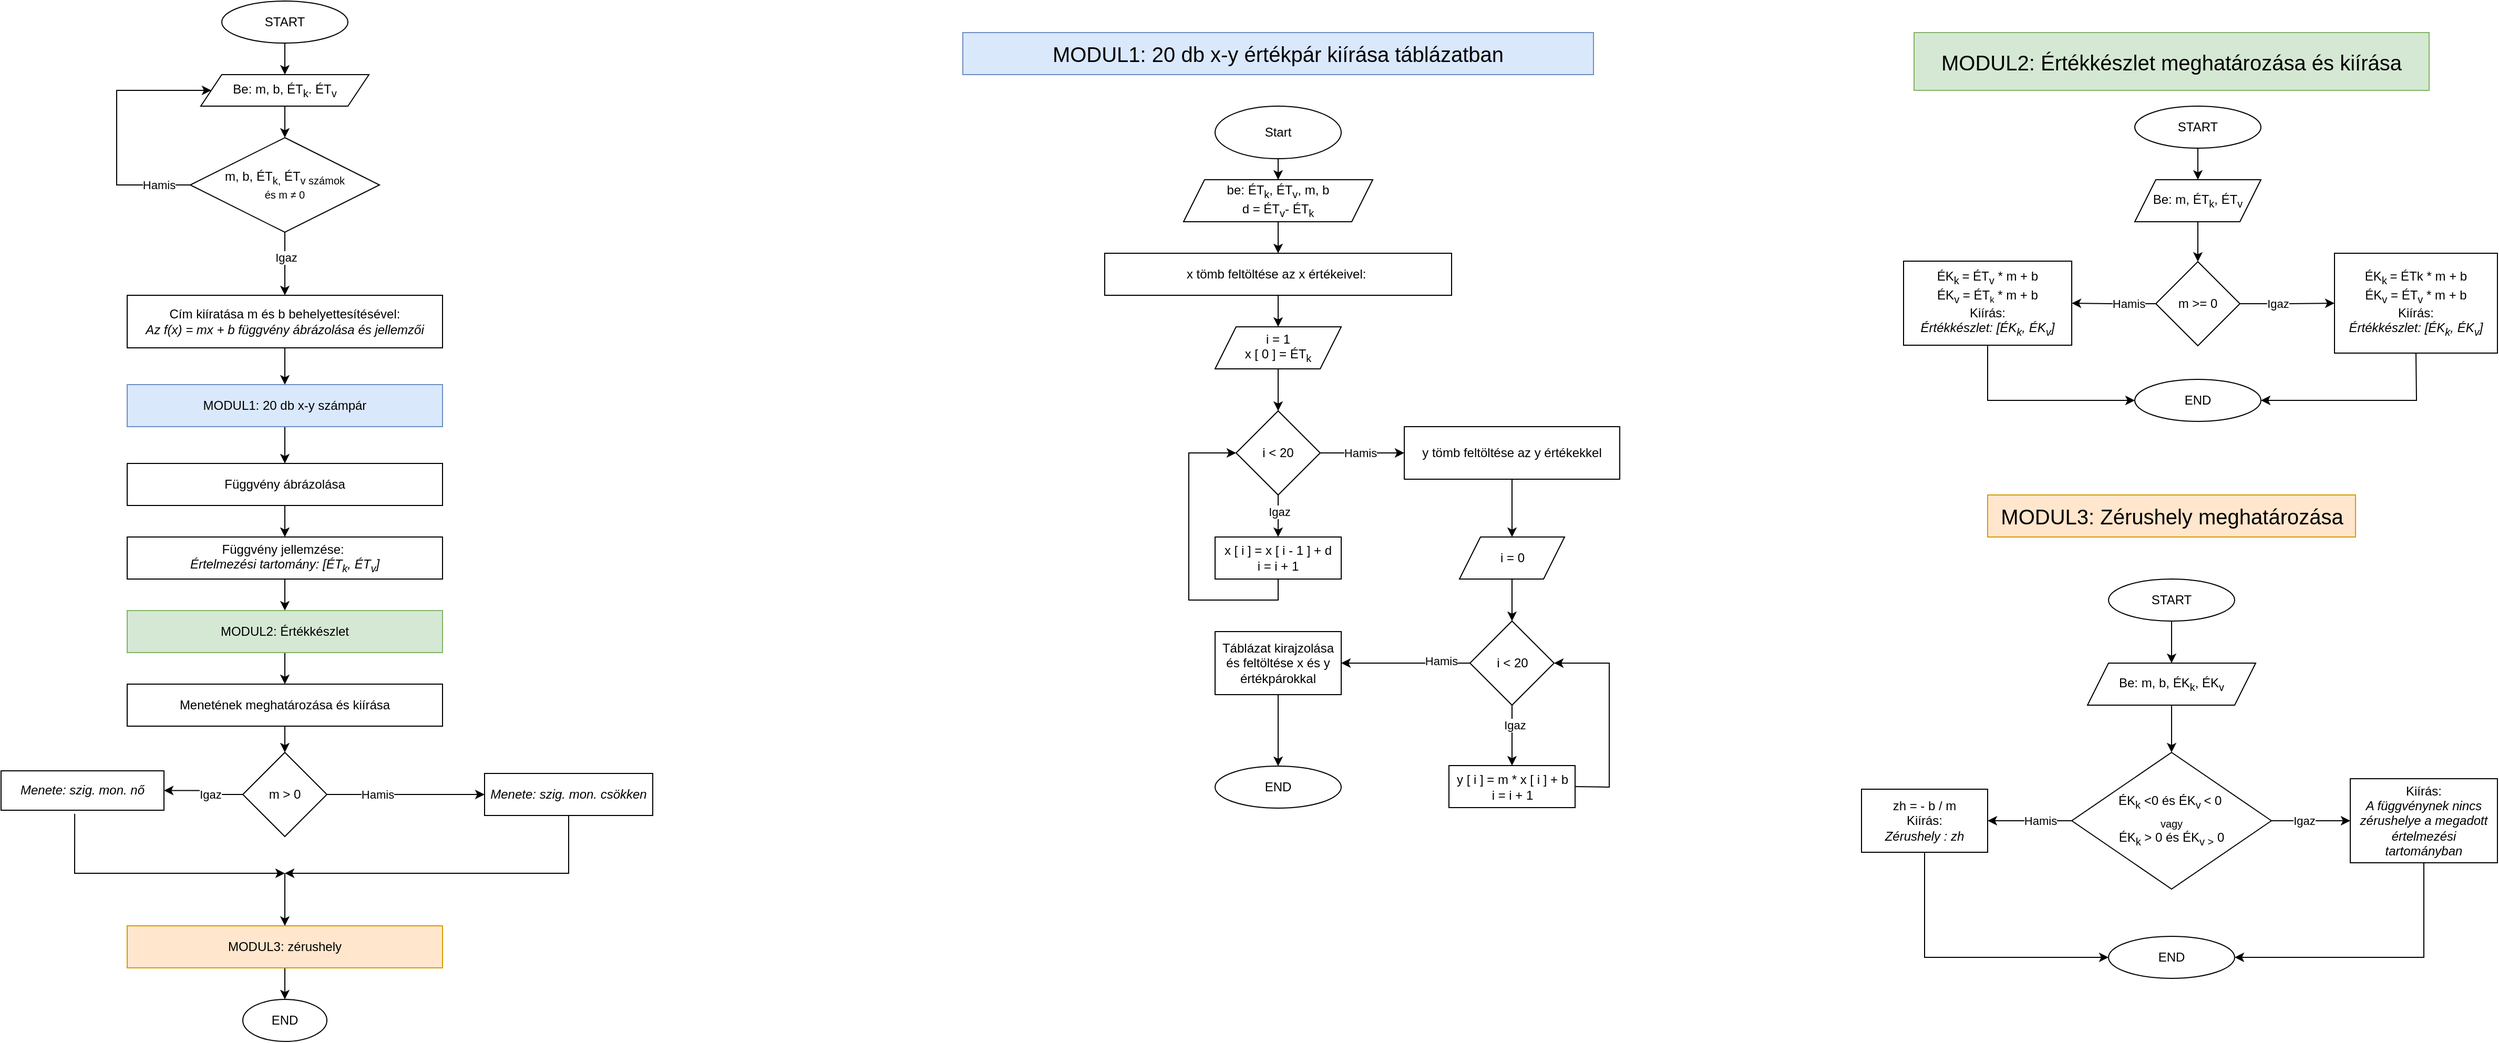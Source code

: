<mxfile version="26.0.11">
  <diagram name="Page-1" id="zzpxHZpjNp8iE-DCdj2p">
    <mxGraphModel dx="1195" dy="615" grid="1" gridSize="10" guides="1" tooltips="1" connect="1" arrows="1" fold="1" page="1" pageScale="1" pageWidth="850" pageHeight="1100" math="0" shadow="0">
      <root>
        <mxCell id="0" />
        <mxCell id="1" parent="0" />
        <mxCell id="kRmSqBN61HK-BlIEaoFf-22" value="" style="edgeStyle=orthogonalEdgeStyle;rounded=0;orthogonalLoop=1;jettySize=auto;html=1;" edge="1" parent="1" source="isprb13NTtYWQOviIAQ4-1">
          <mxGeometry relative="1" as="geometry">
            <mxPoint x="330" y="80" as="targetPoint" />
          </mxGeometry>
        </mxCell>
        <mxCell id="isprb13NTtYWQOviIAQ4-1" value="START" style="ellipse;whiteSpace=wrap;html=1;" parent="1" vertex="1">
          <mxGeometry x="270" y="10" width="120" height="40" as="geometry" />
        </mxCell>
        <mxCell id="isprb13NTtYWQOviIAQ4-8" value="" style="edgeStyle=orthogonalEdgeStyle;rounded=0;orthogonalLoop=1;jettySize=auto;html=1;entryX=0.5;entryY=0;entryDx=0;entryDy=0;" parent="1" source="isprb13NTtYWQOviIAQ4-4" target="isprb13NTtYWQOviIAQ4-7" edge="1">
          <mxGeometry relative="1" as="geometry" />
        </mxCell>
        <mxCell id="isprb13NTtYWQOviIAQ4-4" value="Be: m, b, ÉT&lt;sub&gt;k&lt;/sub&gt;.&amp;nbsp;&lt;span style=&quot;color: light-dark(rgb(0, 0, 0), rgb(255, 255, 255)); background-color: transparent;&quot;&gt;ÉT&lt;sub&gt;v&lt;/sub&gt;&lt;/span&gt;" style="shape=parallelogram;perimeter=parallelogramPerimeter;whiteSpace=wrap;html=1;fixedSize=1;" parent="1" vertex="1">
          <mxGeometry x="250" y="80" width="160" height="30" as="geometry" />
        </mxCell>
        <mxCell id="isprb13NTtYWQOviIAQ4-7" value="m, b, ÉT&lt;sub&gt;k,&lt;/sub&gt;&amp;nbsp;&lt;span style=&quot;color: light-dark(rgb(0, 0, 0), rgb(255, 255, 255)); background-color: transparent;&quot;&gt;ÉT&lt;sub&gt;v&lt;/sub&gt;&lt;/span&gt;&lt;span style=&quot;background-color: transparent; color: light-dark(rgb(0, 0, 0), rgb(255, 255, 255));&quot;&gt;&lt;sub&gt;&amp;nbsp;számok&lt;/sub&gt;&lt;/span&gt;&lt;div&gt;&lt;div&gt;&lt;span style=&quot;background-color: transparent; color: light-dark(rgb(0, 0, 0), rgb(255, 255, 255)); font-size: 10px;&quot;&gt;és m ≠ 0&lt;/span&gt;&lt;/div&gt;&lt;/div&gt;" style="rhombus;whiteSpace=wrap;html=1;" parent="1" vertex="1">
          <mxGeometry x="240" y="140" width="180" height="90" as="geometry" />
        </mxCell>
        <mxCell id="isprb13NTtYWQOviIAQ4-31" value="" style="edgeStyle=orthogonalEdgeStyle;rounded=0;orthogonalLoop=1;jettySize=auto;html=1;" parent="1" source="isprb13NTtYWQOviIAQ4-21" target="isprb13NTtYWQOviIAQ4-30" edge="1">
          <mxGeometry relative="1" as="geometry" />
        </mxCell>
        <mxCell id="isprb13NTtYWQOviIAQ4-21" value="MODUL1: 20 db x-y számpár" style="whiteSpace=wrap;html=1;fillColor=#dae8fc;strokeColor=#6c8ebf;" parent="1" vertex="1">
          <mxGeometry x="180" y="375" width="300" height="40" as="geometry" />
        </mxCell>
        <mxCell id="isprb13NTtYWQOviIAQ4-23" value="Cím kiíratása m és b behelyettesítésével:&lt;br&gt;&lt;i&gt;Az f(x) = mx + b függvény ábrázolása és jellemzői&lt;/i&gt;" style="rounded=0;whiteSpace=wrap;html=1;" parent="1" vertex="1">
          <mxGeometry x="180" y="290" width="300" height="50" as="geometry" />
        </mxCell>
        <mxCell id="isprb13NTtYWQOviIAQ4-33" value="" style="edgeStyle=orthogonalEdgeStyle;rounded=0;orthogonalLoop=1;jettySize=auto;html=1;" parent="1" source="isprb13NTtYWQOviIAQ4-30" target="isprb13NTtYWQOviIAQ4-32" edge="1">
          <mxGeometry relative="1" as="geometry" />
        </mxCell>
        <mxCell id="isprb13NTtYWQOviIAQ4-30" value="Függvény ábrázolása" style="whiteSpace=wrap;html=1;" parent="1" vertex="1">
          <mxGeometry x="180" y="450" width="300" height="40" as="geometry" />
        </mxCell>
        <mxCell id="isprb13NTtYWQOviIAQ4-35" value="" style="edgeStyle=orthogonalEdgeStyle;rounded=0;orthogonalLoop=1;jettySize=auto;html=1;" parent="1" source="isprb13NTtYWQOviIAQ4-32" target="isprb13NTtYWQOviIAQ4-34" edge="1">
          <mxGeometry relative="1" as="geometry" />
        </mxCell>
        <mxCell id="isprb13NTtYWQOviIAQ4-32" value="Függvény jellemzése:&amp;nbsp;&lt;br&gt;&lt;div&gt;&lt;i&gt;Értelmezési tartomány: [ÉT&lt;sub&gt;k&lt;/sub&gt;, ÉT&lt;sub&gt;v&lt;/sub&gt;]&lt;/i&gt;&lt;/div&gt;" style="whiteSpace=wrap;html=1;" parent="1" vertex="1">
          <mxGeometry x="180" y="520" width="300" height="40" as="geometry" />
        </mxCell>
        <mxCell id="isprb13NTtYWQOviIAQ4-37" value="" style="edgeStyle=orthogonalEdgeStyle;rounded=0;orthogonalLoop=1;jettySize=auto;html=1;" parent="1" source="isprb13NTtYWQOviIAQ4-34" target="isprb13NTtYWQOviIAQ4-36" edge="1">
          <mxGeometry relative="1" as="geometry" />
        </mxCell>
        <mxCell id="isprb13NTtYWQOviIAQ4-34" value="MODUL2: Értékkészlet" style="whiteSpace=wrap;html=1;fillColor=#d5e8d4;strokeColor=#82b366;" parent="1" vertex="1">
          <mxGeometry x="180" y="590" width="300" height="40" as="geometry" />
        </mxCell>
        <mxCell id="isprb13NTtYWQOviIAQ4-99" style="edgeStyle=orthogonalEdgeStyle;rounded=0;orthogonalLoop=1;jettySize=auto;html=1;exitX=0.5;exitY=1;exitDx=0;exitDy=0;" parent="1" source="isprb13NTtYWQOviIAQ4-36" target="isprb13NTtYWQOviIAQ4-96" edge="1">
          <mxGeometry relative="1" as="geometry">
            <mxPoint x="380" y="700" as="sourcePoint" />
          </mxGeometry>
        </mxCell>
        <mxCell id="isprb13NTtYWQOviIAQ4-36" value="Menetének meghatározása és kiírása" style="whiteSpace=wrap;html=1;" parent="1" vertex="1">
          <mxGeometry x="180" y="660" width="300" height="40" as="geometry" />
        </mxCell>
        <mxCell id="isprb13NTtYWQOviIAQ4-110" value="" style="edgeStyle=orthogonalEdgeStyle;rounded=0;orthogonalLoop=1;jettySize=auto;html=1;" parent="1" source="isprb13NTtYWQOviIAQ4-38" target="isprb13NTtYWQOviIAQ4-109" edge="1">
          <mxGeometry relative="1" as="geometry" />
        </mxCell>
        <mxCell id="isprb13NTtYWQOviIAQ4-38" value="MODUL3: zérushely" style="whiteSpace=wrap;html=1;fillColor=#ffe6cc;strokeColor=#d79b00;" parent="1" vertex="1">
          <mxGeometry x="180" y="890" width="300" height="40" as="geometry" />
        </mxCell>
        <mxCell id="isprb13NTtYWQOviIAQ4-48" value="" style="edgeStyle=orthogonalEdgeStyle;rounded=0;orthogonalLoop=1;jettySize=auto;html=1;entryX=0.5;entryY=0;entryDx=0;entryDy=0;" parent="1" source="isprb13NTtYWQOviIAQ4-46" target="isprb13NTtYWQOviIAQ4-57" edge="1">
          <mxGeometry relative="1" as="geometry" />
        </mxCell>
        <mxCell id="isprb13NTtYWQOviIAQ4-46" value="Start" style="ellipse;whiteSpace=wrap;html=1;" parent="1" vertex="1">
          <mxGeometry x="1215" y="110" width="120" height="50" as="geometry" />
        </mxCell>
        <mxCell id="isprb13NTtYWQOviIAQ4-52" value="" style="edgeStyle=orthogonalEdgeStyle;rounded=0;orthogonalLoop=1;jettySize=auto;html=1;" parent="1" source="isprb13NTtYWQOviIAQ4-47" target="isprb13NTtYWQOviIAQ4-51" edge="1">
          <mxGeometry relative="1" as="geometry" />
        </mxCell>
        <mxCell id="isprb13NTtYWQOviIAQ4-47" value="x tömb feltöltése az x értékeivel:&amp;nbsp;" style="whiteSpace=wrap;html=1;" parent="1" vertex="1">
          <mxGeometry x="1110" y="250" width="330" height="40" as="geometry" />
        </mxCell>
        <mxCell id="isprb13NTtYWQOviIAQ4-49" value="&lt;font style=&quot;font-size: 20px;&quot;&gt;MODUL1: 20 db x-y értékpár kiírása táblázatban&lt;/font&gt;" style="text;html=1;align=center;verticalAlign=middle;whiteSpace=wrap;rounded=0;fillColor=#dae8fc;strokeColor=#6c8ebf;" parent="1" vertex="1">
          <mxGeometry x="975" y="40" width="600" height="40" as="geometry" />
        </mxCell>
        <mxCell id="isprb13NTtYWQOviIAQ4-51" value="i = 1&lt;div&gt;x [ 0 ] = ÉT&lt;sub&gt;k&lt;/sub&gt;&lt;/div&gt;" style="shape=parallelogram;perimeter=parallelogramPerimeter;whiteSpace=wrap;html=1;fixedSize=1;" parent="1" vertex="1">
          <mxGeometry x="1215" y="320" width="120" height="40" as="geometry" />
        </mxCell>
        <mxCell id="isprb13NTtYWQOviIAQ4-56" value="" style="edgeStyle=orthogonalEdgeStyle;rounded=0;orthogonalLoop=1;jettySize=auto;html=1;" parent="1" source="isprb13NTtYWQOviIAQ4-53" target="isprb13NTtYWQOviIAQ4-55" edge="1">
          <mxGeometry relative="1" as="geometry" />
        </mxCell>
        <mxCell id="isprb13NTtYWQOviIAQ4-61" value="Igaz" style="edgeLabel;html=1;align=center;verticalAlign=middle;resizable=0;points=[];" parent="isprb13NTtYWQOviIAQ4-56" vertex="1" connectable="0">
          <mxGeometry x="-0.2" y="1" relative="1" as="geometry">
            <mxPoint as="offset" />
          </mxGeometry>
        </mxCell>
        <mxCell id="isprb13NTtYWQOviIAQ4-65" value="" style="edgeStyle=orthogonalEdgeStyle;rounded=0;orthogonalLoop=1;jettySize=auto;html=1;" parent="1" source="isprb13NTtYWQOviIAQ4-53" target="isprb13NTtYWQOviIAQ4-66" edge="1">
          <mxGeometry relative="1" as="geometry">
            <mxPoint x="1395" y="500" as="targetPoint" />
          </mxGeometry>
        </mxCell>
        <mxCell id="isprb13NTtYWQOviIAQ4-127" value="Hamis" style="edgeLabel;html=1;align=center;verticalAlign=middle;resizable=0;points=[];" parent="isprb13NTtYWQOviIAQ4-65" vertex="1" connectable="0">
          <mxGeometry x="-0.062" relative="1" as="geometry">
            <mxPoint as="offset" />
          </mxGeometry>
        </mxCell>
        <mxCell id="isprb13NTtYWQOviIAQ4-53" value="i &amp;lt; 20" style="rhombus;whiteSpace=wrap;html=1;" parent="1" vertex="1">
          <mxGeometry x="1235" y="400" width="80" height="80" as="geometry" />
        </mxCell>
        <mxCell id="isprb13NTtYWQOviIAQ4-55" value="x [ i ] = x [ i - 1 ] + d&lt;div&gt;i = i + 1&lt;/div&gt;" style="whiteSpace=wrap;html=1;" parent="1" vertex="1">
          <mxGeometry x="1215" y="520" width="120" height="40" as="geometry" />
        </mxCell>
        <mxCell id="isprb13NTtYWQOviIAQ4-58" value="" style="edgeStyle=orthogonalEdgeStyle;rounded=0;orthogonalLoop=1;jettySize=auto;html=1;" parent="1" source="isprb13NTtYWQOviIAQ4-57" target="isprb13NTtYWQOviIAQ4-47" edge="1">
          <mxGeometry relative="1" as="geometry" />
        </mxCell>
        <mxCell id="isprb13NTtYWQOviIAQ4-57" value="be: ÉT&lt;sub&gt;k&lt;/sub&gt;, ÉT&lt;sub&gt;v&lt;/sub&gt;, m, b&lt;div&gt;d = ÉT&lt;sub&gt;v&lt;/sub&gt;- ÉT&lt;sub&gt;k&lt;/sub&gt;&lt;/div&gt;" style="shape=parallelogram;perimeter=parallelogramPerimeter;whiteSpace=wrap;html=1;fixedSize=1;" parent="1" vertex="1">
          <mxGeometry x="1185" y="180" width="180" height="40" as="geometry" />
        </mxCell>
        <mxCell id="isprb13NTtYWQOviIAQ4-60" value="" style="endArrow=classic;html=1;rounded=0;exitX=0.5;exitY=1;exitDx=0;exitDy=0;entryX=0;entryY=0.5;entryDx=0;entryDy=0;" parent="1" source="isprb13NTtYWQOviIAQ4-55" target="isprb13NTtYWQOviIAQ4-53" edge="1">
          <mxGeometry width="50" height="50" relative="1" as="geometry">
            <mxPoint x="1085" y="420" as="sourcePoint" />
            <mxPoint x="1135" y="370" as="targetPoint" />
            <Array as="points">
              <mxPoint x="1275" y="580" />
              <mxPoint x="1190" y="580" />
              <mxPoint x="1190" y="440" />
            </Array>
          </mxGeometry>
        </mxCell>
        <mxCell id="isprb13NTtYWQOviIAQ4-63" value="" style="endArrow=classic;html=1;rounded=0;exitX=0.5;exitY=1;exitDx=0;exitDy=0;entryX=0.5;entryY=0;entryDx=0;entryDy=0;" parent="1" source="isprb13NTtYWQOviIAQ4-51" target="isprb13NTtYWQOviIAQ4-53" edge="1">
          <mxGeometry width="50" height="50" relative="1" as="geometry">
            <mxPoint x="1085" y="420" as="sourcePoint" />
            <mxPoint x="1135" y="370" as="targetPoint" />
          </mxGeometry>
        </mxCell>
        <mxCell id="isprb13NTtYWQOviIAQ4-68" value="" style="edgeStyle=orthogonalEdgeStyle;rounded=0;orthogonalLoop=1;jettySize=auto;html=1;" parent="1" source="isprb13NTtYWQOviIAQ4-66" target="isprb13NTtYWQOviIAQ4-67" edge="1">
          <mxGeometry relative="1" as="geometry" />
        </mxCell>
        <mxCell id="isprb13NTtYWQOviIAQ4-66" value="y tömb feltöltése az y értékekkel" style="rounded=0;whiteSpace=wrap;html=1;" parent="1" vertex="1">
          <mxGeometry x="1395" y="415" width="205" height="50" as="geometry" />
        </mxCell>
        <mxCell id="isprb13NTtYWQOviIAQ4-70" value="" style="edgeStyle=orthogonalEdgeStyle;rounded=0;orthogonalLoop=1;jettySize=auto;html=1;" parent="1" source="isprb13NTtYWQOviIAQ4-67" target="isprb13NTtYWQOviIAQ4-69" edge="1">
          <mxGeometry relative="1" as="geometry" />
        </mxCell>
        <mxCell id="isprb13NTtYWQOviIAQ4-67" value="i = 0" style="shape=parallelogram;perimeter=parallelogramPerimeter;whiteSpace=wrap;html=1;fixedSize=1;rounded=0;" parent="1" vertex="1">
          <mxGeometry x="1447.5" y="520" width="100" height="40" as="geometry" />
        </mxCell>
        <mxCell id="isprb13NTtYWQOviIAQ4-72" value="" style="edgeStyle=orthogonalEdgeStyle;rounded=0;orthogonalLoop=1;jettySize=auto;html=1;" parent="1" source="isprb13NTtYWQOviIAQ4-69" target="isprb13NTtYWQOviIAQ4-71" edge="1">
          <mxGeometry relative="1" as="geometry" />
        </mxCell>
        <mxCell id="isprb13NTtYWQOviIAQ4-128" value="Igaz" style="edgeLabel;html=1;align=center;verticalAlign=middle;resizable=0;points=[];" parent="isprb13NTtYWQOviIAQ4-72" vertex="1" connectable="0">
          <mxGeometry x="-0.358" y="2" relative="1" as="geometry">
            <mxPoint as="offset" />
          </mxGeometry>
        </mxCell>
        <mxCell id="isprb13NTtYWQOviIAQ4-75" value="" style="edgeStyle=orthogonalEdgeStyle;rounded=0;orthogonalLoop=1;jettySize=auto;html=1;" parent="1" source="isprb13NTtYWQOviIAQ4-69" target="isprb13NTtYWQOviIAQ4-74" edge="1">
          <mxGeometry relative="1" as="geometry" />
        </mxCell>
        <mxCell id="isprb13NTtYWQOviIAQ4-129" value="Hamis" style="edgeLabel;html=1;align=center;verticalAlign=middle;resizable=0;points=[];" parent="isprb13NTtYWQOviIAQ4-75" vertex="1" connectable="0">
          <mxGeometry x="-0.547" y="-2" relative="1" as="geometry">
            <mxPoint as="offset" />
          </mxGeometry>
        </mxCell>
        <mxCell id="isprb13NTtYWQOviIAQ4-69" value="i &amp;lt; 20" style="rhombus;whiteSpace=wrap;html=1;rounded=0;" parent="1" vertex="1">
          <mxGeometry x="1457.5" y="600" width="80" height="80" as="geometry" />
        </mxCell>
        <mxCell id="isprb13NTtYWQOviIAQ4-71" value="y [ i ] = m * x [ i ] + b&lt;div&gt;i = i + 1&lt;/div&gt;" style="whiteSpace=wrap;html=1;rounded=0;" parent="1" vertex="1">
          <mxGeometry x="1437.5" y="737.5" width="120" height="40" as="geometry" />
        </mxCell>
        <mxCell id="isprb13NTtYWQOviIAQ4-73" value="" style="endArrow=classic;html=1;rounded=0;exitX=1;exitY=0.5;exitDx=0;exitDy=0;entryX=1;entryY=0.5;entryDx=0;entryDy=0;" parent="1" source="isprb13NTtYWQOviIAQ4-71" target="isprb13NTtYWQOviIAQ4-69" edge="1">
          <mxGeometry width="50" height="50" relative="1" as="geometry">
            <mxPoint x="1085" y="620" as="sourcePoint" />
            <mxPoint x="1135" y="570" as="targetPoint" />
            <Array as="points">
              <mxPoint x="1590" y="758" />
              <mxPoint x="1590" y="640" />
            </Array>
          </mxGeometry>
        </mxCell>
        <mxCell id="isprb13NTtYWQOviIAQ4-74" value="Táblázat kirajzolása és feltöltése x és y értékpárokkal" style="whiteSpace=wrap;html=1;rounded=0;" parent="1" vertex="1">
          <mxGeometry x="1215" y="610" width="120" height="60" as="geometry" />
        </mxCell>
        <mxCell id="isprb13NTtYWQOviIAQ4-76" value="END" style="ellipse;whiteSpace=wrap;html=1;" parent="1" vertex="1">
          <mxGeometry x="1215" y="738" width="120" height="40" as="geometry" />
        </mxCell>
        <mxCell id="isprb13NTtYWQOviIAQ4-77" value="" style="endArrow=classic;html=1;rounded=0;exitX=0.5;exitY=1;exitDx=0;exitDy=0;entryX=0.5;entryY=0;entryDx=0;entryDy=0;" parent="1" source="isprb13NTtYWQOviIAQ4-74" target="isprb13NTtYWQOviIAQ4-76" edge="1">
          <mxGeometry width="50" height="50" relative="1" as="geometry">
            <mxPoint x="1085" y="620" as="sourcePoint" />
            <mxPoint x="1135" y="570" as="targetPoint" />
          </mxGeometry>
        </mxCell>
        <mxCell id="isprb13NTtYWQOviIAQ4-92" value="" style="edgeStyle=orthogonalEdgeStyle;rounded=0;orthogonalLoop=1;jettySize=auto;html=1;" parent="1" source="isprb13NTtYWQOviIAQ4-96" target="isprb13NTtYWQOviIAQ4-97" edge="1">
          <mxGeometry relative="1" as="geometry" />
        </mxCell>
        <mxCell id="isprb13NTtYWQOviIAQ4-93" value="Igaz" style="edgeLabel;html=1;align=center;verticalAlign=middle;resizable=0;points=[];" parent="isprb13NTtYWQOviIAQ4-92" vertex="1" connectable="0">
          <mxGeometry x="-0.211" relative="1" as="geometry">
            <mxPoint as="offset" />
          </mxGeometry>
        </mxCell>
        <mxCell id="isprb13NTtYWQOviIAQ4-94" value="" style="edgeStyle=orthogonalEdgeStyle;rounded=0;orthogonalLoop=1;jettySize=auto;html=1;" parent="1" source="isprb13NTtYWQOviIAQ4-96" target="isprb13NTtYWQOviIAQ4-98" edge="1">
          <mxGeometry relative="1" as="geometry" />
        </mxCell>
        <mxCell id="isprb13NTtYWQOviIAQ4-95" value="Hamis" style="edgeLabel;html=1;align=center;verticalAlign=middle;resizable=0;points=[];" parent="isprb13NTtYWQOviIAQ4-94" vertex="1" connectable="0">
          <mxGeometry x="-0.358" relative="1" as="geometry">
            <mxPoint as="offset" />
          </mxGeometry>
        </mxCell>
        <mxCell id="isprb13NTtYWQOviIAQ4-96" value="m &amp;gt; 0" style="rhombus;whiteSpace=wrap;html=1;" parent="1" vertex="1">
          <mxGeometry x="290" y="725" width="80" height="80" as="geometry" />
        </mxCell>
        <mxCell id="isprb13NTtYWQOviIAQ4-97" value="&lt;div&gt;&lt;i&gt;Menete: szig. mon. nő&lt;/i&gt;&lt;/div&gt;" style="whiteSpace=wrap;html=1;" parent="1" vertex="1">
          <mxGeometry x="60" y="742.5" width="155" height="37.5" as="geometry" />
        </mxCell>
        <mxCell id="isprb13NTtYWQOviIAQ4-98" value="&lt;i&gt;Menete: szig. mon. csökken&lt;/i&gt;" style="whiteSpace=wrap;html=1;" parent="1" vertex="1">
          <mxGeometry x="520" y="745" width="160" height="40" as="geometry" />
        </mxCell>
        <mxCell id="isprb13NTtYWQOviIAQ4-109" value="END" style="ellipse;whiteSpace=wrap;html=1;" parent="1" vertex="1">
          <mxGeometry x="290" y="960" width="80" height="40" as="geometry" />
        </mxCell>
        <mxCell id="isprb13NTtYWQOviIAQ4-138" value="" style="edgeStyle=orthogonalEdgeStyle;rounded=0;orthogonalLoop=1;jettySize=auto;html=1;" parent="1" source="isprb13NTtYWQOviIAQ4-139" target="isprb13NTtYWQOviIAQ4-141" edge="1">
          <mxGeometry relative="1" as="geometry" />
        </mxCell>
        <mxCell id="isprb13NTtYWQOviIAQ4-139" value="START" style="ellipse;whiteSpace=wrap;html=1;" parent="1" vertex="1">
          <mxGeometry x="2065" y="560" width="120" height="40" as="geometry" />
        </mxCell>
        <mxCell id="isprb13NTtYWQOviIAQ4-140" value="" style="edgeStyle=orthogonalEdgeStyle;rounded=0;orthogonalLoop=1;jettySize=auto;html=1;" parent="1" source="isprb13NTtYWQOviIAQ4-141" target="isprb13NTtYWQOviIAQ4-147" edge="1">
          <mxGeometry relative="1" as="geometry" />
        </mxCell>
        <mxCell id="isprb13NTtYWQOviIAQ4-141" value="Be: m, b, ÉK&lt;sub&gt;k&lt;/sub&gt;, ÉK&lt;sub&gt;v&lt;/sub&gt;" style="shape=parallelogram;perimeter=parallelogramPerimeter;whiteSpace=wrap;html=1;fixedSize=1;" parent="1" vertex="1">
          <mxGeometry x="2045" y="640" width="160" height="40" as="geometry" />
        </mxCell>
        <mxCell id="isprb13NTtYWQOviIAQ4-142" style="edgeStyle=orthogonalEdgeStyle;rounded=0;orthogonalLoop=1;jettySize=auto;html=1;exitX=0.5;exitY=1;exitDx=0;exitDy=0;" parent="1" source="isprb13NTtYWQOviIAQ4-141" target="isprb13NTtYWQOviIAQ4-141" edge="1">
          <mxGeometry relative="1" as="geometry" />
        </mxCell>
        <mxCell id="isprb13NTtYWQOviIAQ4-143" value="" style="edgeStyle=orthogonalEdgeStyle;rounded=0;orthogonalLoop=1;jettySize=auto;html=1;" parent="1" source="isprb13NTtYWQOviIAQ4-147" target="isprb13NTtYWQOviIAQ4-149" edge="1">
          <mxGeometry relative="1" as="geometry" />
        </mxCell>
        <mxCell id="isprb13NTtYWQOviIAQ4-144" value="Igaz" style="edgeLabel;html=1;align=center;verticalAlign=middle;resizable=0;points=[];" parent="isprb13NTtYWQOviIAQ4-143" vertex="1" connectable="0">
          <mxGeometry x="-0.169" relative="1" as="geometry">
            <mxPoint as="offset" />
          </mxGeometry>
        </mxCell>
        <mxCell id="isprb13NTtYWQOviIAQ4-145" value="" style="edgeStyle=orthogonalEdgeStyle;rounded=0;orthogonalLoop=1;jettySize=auto;html=1;" parent="1" source="isprb13NTtYWQOviIAQ4-147" target="isprb13NTtYWQOviIAQ4-152" edge="1">
          <mxGeometry relative="1" as="geometry" />
        </mxCell>
        <mxCell id="isprb13NTtYWQOviIAQ4-146" value="Hamis" style="edgeLabel;html=1;align=center;verticalAlign=middle;resizable=0;points=[];" parent="isprb13NTtYWQOviIAQ4-145" vertex="1" connectable="0">
          <mxGeometry x="0.228" y="-1" relative="1" as="geometry">
            <mxPoint x="19" y="1" as="offset" />
          </mxGeometry>
        </mxCell>
        <mxCell id="isprb13NTtYWQOviIAQ4-147" value="ÉK&lt;sub&gt;k&lt;/sub&gt;&amp;nbsp;&amp;lt;0 és ÉK&lt;sub&gt;v&amp;nbsp;&lt;/sub&gt;&amp;lt; 0&lt;sub&gt;&amp;nbsp;&lt;/sub&gt;&lt;div&gt;&lt;sub&gt;vagy&lt;/sub&gt;&lt;/div&gt;&lt;div&gt;ÉK&lt;sub&gt;k&lt;/sub&gt;&amp;nbsp;&amp;gt; 0 és ÉK&lt;sub&gt;v &amp;gt;&lt;/sub&gt;&amp;nbsp;0&lt;sub&gt;&lt;/sub&gt;&lt;/div&gt;" style="rhombus;whiteSpace=wrap;html=1;" parent="1" vertex="1">
          <mxGeometry x="2030" y="725" width="190" height="130" as="geometry" />
        </mxCell>
        <mxCell id="isprb13NTtYWQOviIAQ4-148" style="edgeStyle=orthogonalEdgeStyle;rounded=0;orthogonalLoop=1;jettySize=auto;html=1;exitX=0.5;exitY=1;exitDx=0;exitDy=0;entryX=1;entryY=0.5;entryDx=0;entryDy=0;" parent="1" source="isprb13NTtYWQOviIAQ4-149" target="isprb13NTtYWQOviIAQ4-153" edge="1">
          <mxGeometry relative="1" as="geometry" />
        </mxCell>
        <mxCell id="isprb13NTtYWQOviIAQ4-149" value="&lt;div&gt;Kiírás:&lt;/div&gt;&lt;i&gt;A függvénynek nincs zérushelye a megadott értelmezési tartományban&lt;/i&gt;" style="whiteSpace=wrap;html=1;" parent="1" vertex="1">
          <mxGeometry x="2295" y="750" width="140" height="80" as="geometry" />
        </mxCell>
        <mxCell id="isprb13NTtYWQOviIAQ4-151" style="edgeStyle=orthogonalEdgeStyle;rounded=0;orthogonalLoop=1;jettySize=auto;html=1;exitX=0.5;exitY=1;exitDx=0;exitDy=0;entryX=0;entryY=0.5;entryDx=0;entryDy=0;" parent="1" source="isprb13NTtYWQOviIAQ4-152" target="isprb13NTtYWQOviIAQ4-153" edge="1">
          <mxGeometry relative="1" as="geometry" />
        </mxCell>
        <mxCell id="isprb13NTtYWQOviIAQ4-152" value="&lt;div&gt;zh = - b / m&lt;/div&gt;&lt;div&gt;Kiírás:&lt;/div&gt;&lt;i&gt;Zérushely : zh&lt;/i&gt;" style="whiteSpace=wrap;html=1;" parent="1" vertex="1">
          <mxGeometry x="1830" y="760" width="120" height="60" as="geometry" />
        </mxCell>
        <mxCell id="isprb13NTtYWQOviIAQ4-153" value="END" style="ellipse;whiteSpace=wrap;html=1;" parent="1" vertex="1">
          <mxGeometry x="2065" y="900" width="120" height="40" as="geometry" />
        </mxCell>
        <mxCell id="isprb13NTtYWQOviIAQ4-154" value="MODUL3: Zérushely meghatározása" style="text;html=1;align=center;verticalAlign=middle;resizable=0;points=[];autosize=1;strokeColor=#d79b00;fillColor=#ffe6cc;fontSize=20;" parent="1" vertex="1">
          <mxGeometry x="1950" y="480" width="350" height="40" as="geometry" />
        </mxCell>
        <mxCell id="kRmSqBN61HK-BlIEaoFf-4" value="&lt;font style=&quot;font-size: 20px;&quot;&gt;MODUL2: Értékkészlet&amp;nbsp;&lt;/font&gt;&lt;span style=&quot;font-size: 20px; background-color: transparent; color: light-dark(rgb(0, 0, 0), rgb(255, 255, 255));&quot;&gt;meghatározása és kiírása&lt;/span&gt;" style="text;html=1;align=center;verticalAlign=middle;whiteSpace=wrap;rounded=0;fillColor=#d5e8d4;strokeColor=#82b366;" vertex="1" parent="1">
          <mxGeometry x="1880" y="40" width="490" height="55" as="geometry" />
        </mxCell>
        <mxCell id="kRmSqBN61HK-BlIEaoFf-15" value="" style="edgeStyle=orthogonalEdgeStyle;rounded=0;orthogonalLoop=1;jettySize=auto;html=1;" edge="1" parent="1" source="kRmSqBN61HK-BlIEaoFf-5" target="kRmSqBN61HK-BlIEaoFf-14">
          <mxGeometry relative="1" as="geometry" />
        </mxCell>
        <mxCell id="kRmSqBN61HK-BlIEaoFf-5" value="START" style="ellipse;whiteSpace=wrap;html=1;" vertex="1" parent="1">
          <mxGeometry x="2090" y="110" width="120" height="40" as="geometry" />
        </mxCell>
        <mxCell id="kRmSqBN61HK-BlIEaoFf-6" value="" style="edgeStyle=orthogonalEdgeStyle;rounded=0;orthogonalLoop=1;jettySize=auto;html=1;" edge="1" parent="1" source="kRmSqBN61HK-BlIEaoFf-10" target="kRmSqBN61HK-BlIEaoFf-11">
          <mxGeometry relative="1" as="geometry" />
        </mxCell>
        <mxCell id="kRmSqBN61HK-BlIEaoFf-7" value="Igaz" style="edgeLabel;html=1;align=center;verticalAlign=middle;resizable=0;points=[];" vertex="1" connectable="0" parent="kRmSqBN61HK-BlIEaoFf-6">
          <mxGeometry x="-0.211" relative="1" as="geometry">
            <mxPoint as="offset" />
          </mxGeometry>
        </mxCell>
        <mxCell id="kRmSqBN61HK-BlIEaoFf-8" value="" style="edgeStyle=orthogonalEdgeStyle;rounded=0;orthogonalLoop=1;jettySize=auto;html=1;" edge="1" parent="1" source="kRmSqBN61HK-BlIEaoFf-10" target="kRmSqBN61HK-BlIEaoFf-12">
          <mxGeometry relative="1" as="geometry" />
        </mxCell>
        <mxCell id="kRmSqBN61HK-BlIEaoFf-9" value="Hamis" style="edgeLabel;html=1;align=center;verticalAlign=middle;resizable=0;points=[];" vertex="1" connectable="0" parent="kRmSqBN61HK-BlIEaoFf-8">
          <mxGeometry x="-0.358" relative="1" as="geometry">
            <mxPoint as="offset" />
          </mxGeometry>
        </mxCell>
        <mxCell id="kRmSqBN61HK-BlIEaoFf-10" value="m &amp;gt;= 0" style="rhombus;whiteSpace=wrap;html=1;" vertex="1" parent="1">
          <mxGeometry x="2110" y="258" width="80" height="80" as="geometry" />
        </mxCell>
        <mxCell id="kRmSqBN61HK-BlIEaoFf-11" value="&lt;div&gt;&lt;span style=&quot;background-color: transparent; color: light-dark(rgb(0, 0, 0), rgb(255, 255, 255));&quot;&gt;ÉK&lt;sub style=&quot;&quot;&gt;k&amp;nbsp;&lt;/sub&gt;&lt;/span&gt;&lt;span style=&quot;background-color: transparent; color: light-dark(rgb(0, 0, 0), rgb(255, 255, 255));&quot;&gt;= ÉTk * m + b&lt;/span&gt;&lt;/div&gt;&lt;div&gt;ÉK&lt;sub&gt;v&lt;/sub&gt; = ÉT&lt;sub&gt;v&lt;/sub&gt; * m + b&lt;/div&gt;&lt;div&gt;Kiírás:&lt;/div&gt;&lt;div&gt;&lt;i&gt;Értékkészlet: [ÉK&lt;sub&gt;k&lt;/sub&gt;, ÉK&lt;sub&gt;v&lt;/sub&gt;]&lt;/i&gt;&lt;i&gt;&lt;/i&gt;&lt;/div&gt;" style="whiteSpace=wrap;html=1;" vertex="1" parent="1">
          <mxGeometry x="2280" y="250" width="155" height="95" as="geometry" />
        </mxCell>
        <mxCell id="kRmSqBN61HK-BlIEaoFf-12" value="&lt;div&gt;&lt;span style=&quot;background-color: transparent; color: light-dark(rgb(0, 0, 0), rgb(255, 255, 255));&quot;&gt;ÉK&lt;sub style=&quot;&quot;&gt;k&amp;nbsp;&lt;/sub&gt;&lt;/span&gt;&lt;span style=&quot;background-color: transparent; color: light-dark(rgb(0, 0, 0), rgb(255, 255, 255));&quot;&gt;= ÉT&lt;sub&gt;v&lt;/sub&gt; * m + b&lt;/span&gt;&lt;/div&gt;&lt;div&gt;ÉK&lt;sub style=&quot;&quot;&gt;v&lt;/sub&gt;&amp;nbsp;= ÉT&lt;span style=&quot;font-size: 10px;&quot;&gt;&lt;sub&gt;k&lt;/sub&gt;&lt;/span&gt;&amp;nbsp;* m + b&lt;/div&gt;&lt;div&gt;Kiírás:&lt;/div&gt;&lt;div&gt;&lt;i&gt;Értékkészlet: [ÉK&lt;sub&gt;k&lt;/sub&gt;, ÉK&lt;sub&gt;v&lt;/sub&gt;]&lt;/i&gt;&lt;i&gt;&lt;/i&gt;&lt;/div&gt;" style="whiteSpace=wrap;html=1;" vertex="1" parent="1">
          <mxGeometry x="1870" y="257.5" width="160" height="80" as="geometry" />
        </mxCell>
        <mxCell id="kRmSqBN61HK-BlIEaoFf-13" value="END" style="ellipse;whiteSpace=wrap;html=1;" vertex="1" parent="1">
          <mxGeometry x="2090" y="370" width="120" height="40" as="geometry" />
        </mxCell>
        <mxCell id="kRmSqBN61HK-BlIEaoFf-16" value="" style="edgeStyle=orthogonalEdgeStyle;rounded=0;orthogonalLoop=1;jettySize=auto;html=1;" edge="1" parent="1" source="kRmSqBN61HK-BlIEaoFf-14" target="kRmSqBN61HK-BlIEaoFf-10">
          <mxGeometry relative="1" as="geometry" />
        </mxCell>
        <mxCell id="kRmSqBN61HK-BlIEaoFf-14" value="Be: m, ÉT&lt;sub&gt;k&lt;/sub&gt;, ÉT&lt;sub&gt;v&lt;/sub&gt;" style="shape=parallelogram;perimeter=parallelogramPerimeter;whiteSpace=wrap;html=1;fixedSize=1;" vertex="1" parent="1">
          <mxGeometry x="2090" y="180" width="120" height="40" as="geometry" />
        </mxCell>
        <mxCell id="kRmSqBN61HK-BlIEaoFf-17" value="" style="endArrow=classic;html=1;rounded=0;exitX=0.5;exitY=1;exitDx=0;exitDy=0;entryX=0;entryY=0.5;entryDx=0;entryDy=0;" edge="1" parent="1" source="kRmSqBN61HK-BlIEaoFf-12" target="kRmSqBN61HK-BlIEaoFf-13">
          <mxGeometry width="50" height="50" relative="1" as="geometry">
            <mxPoint x="1980" y="400" as="sourcePoint" />
            <mxPoint x="2030" y="350" as="targetPoint" />
            <Array as="points">
              <mxPoint x="1950" y="390" />
            </Array>
          </mxGeometry>
        </mxCell>
        <mxCell id="kRmSqBN61HK-BlIEaoFf-18" value="" style="endArrow=classic;html=1;rounded=0;exitX=0.5;exitY=1;exitDx=0;exitDy=0;entryX=1;entryY=0.5;entryDx=0;entryDy=0;" edge="1" parent="1" source="kRmSqBN61HK-BlIEaoFf-11" target="kRmSqBN61HK-BlIEaoFf-13">
          <mxGeometry width="50" height="50" relative="1" as="geometry">
            <mxPoint x="1980" y="400" as="sourcePoint" />
            <mxPoint x="2030" y="350" as="targetPoint" />
            <Array as="points">
              <mxPoint x="2358" y="390" />
            </Array>
          </mxGeometry>
        </mxCell>
        <mxCell id="kRmSqBN61HK-BlIEaoFf-25" value="" style="endArrow=classic;html=1;rounded=0;exitX=0;exitY=0.5;exitDx=0;exitDy=0;entryX=0;entryY=0.5;entryDx=0;entryDy=0;" edge="1" parent="1" source="isprb13NTtYWQOviIAQ4-7" target="isprb13NTtYWQOviIAQ4-4">
          <mxGeometry width="50" height="50" relative="1" as="geometry">
            <mxPoint x="1080" y="240" as="sourcePoint" />
            <mxPoint x="1060" y="170" as="targetPoint" />
            <Array as="points">
              <mxPoint x="170" y="185" />
              <mxPoint x="170" y="95" />
            </Array>
          </mxGeometry>
        </mxCell>
        <mxCell id="kRmSqBN61HK-BlIEaoFf-26" value="Hamis" style="edgeLabel;html=1;align=center;verticalAlign=middle;resizable=0;points=[];" vertex="1" connectable="0" parent="kRmSqBN61HK-BlIEaoFf-25">
          <mxGeometry x="-0.566" relative="1" as="geometry">
            <mxPoint x="24" as="offset" />
          </mxGeometry>
        </mxCell>
        <mxCell id="kRmSqBN61HK-BlIEaoFf-29" value="" style="endArrow=classic;html=1;rounded=0;exitX=0.5;exitY=1;exitDx=0;exitDy=0;entryX=0.5;entryY=0;entryDx=0;entryDy=0;" edge="1" parent="1" source="isprb13NTtYWQOviIAQ4-7" target="isprb13NTtYWQOviIAQ4-23">
          <mxGeometry width="50" height="50" relative="1" as="geometry">
            <mxPoint x="180" y="240" as="sourcePoint" />
            <mxPoint x="320" y="300" as="targetPoint" />
          </mxGeometry>
        </mxCell>
        <mxCell id="kRmSqBN61HK-BlIEaoFf-37" value="Igaz" style="edgeLabel;html=1;align=center;verticalAlign=middle;resizable=0;points=[];" vertex="1" connectable="0" parent="kRmSqBN61HK-BlIEaoFf-29">
          <mxGeometry x="-0.194" y="1" relative="1" as="geometry">
            <mxPoint as="offset" />
          </mxGeometry>
        </mxCell>
        <mxCell id="kRmSqBN61HK-BlIEaoFf-30" value="" style="endArrow=classic;html=1;rounded=0;exitX=0.5;exitY=1;exitDx=0;exitDy=0;entryX=0.5;entryY=0;entryDx=0;entryDy=0;" edge="1" parent="1" source="isprb13NTtYWQOviIAQ4-23" target="isprb13NTtYWQOviIAQ4-21">
          <mxGeometry width="50" height="50" relative="1" as="geometry">
            <mxPoint x="350" y="340" as="sourcePoint" />
            <mxPoint x="350" y="420" as="targetPoint" />
          </mxGeometry>
        </mxCell>
        <mxCell id="kRmSqBN61HK-BlIEaoFf-34" value="" style="endArrow=classic;html=1;rounded=0;exitX=0.5;exitY=1;exitDx=0;exitDy=0;" edge="1" parent="1" source="isprb13NTtYWQOviIAQ4-98">
          <mxGeometry width="50" height="50" relative="1" as="geometry">
            <mxPoint x="620" y="860" as="sourcePoint" />
            <mxPoint x="330" y="840" as="targetPoint" />
            <Array as="points">
              <mxPoint x="600" y="840" />
            </Array>
          </mxGeometry>
        </mxCell>
        <mxCell id="kRmSqBN61HK-BlIEaoFf-35" value="" style="endArrow=classic;html=1;rounded=0;exitX=0.452;exitY=1.089;exitDx=0;exitDy=0;exitPerimeter=0;" edge="1" parent="1" source="isprb13NTtYWQOviIAQ4-97">
          <mxGeometry width="50" height="50" relative="1" as="geometry">
            <mxPoint x="120" y="820" as="sourcePoint" />
            <mxPoint x="330" y="840" as="targetPoint" />
            <Array as="points">
              <mxPoint x="130" y="840" />
            </Array>
          </mxGeometry>
        </mxCell>
        <mxCell id="kRmSqBN61HK-BlIEaoFf-36" value="" style="endArrow=classic;html=1;rounded=0;entryX=0.5;entryY=0;entryDx=0;entryDy=0;" edge="1" parent="1" target="isprb13NTtYWQOviIAQ4-38">
          <mxGeometry width="50" height="50" relative="1" as="geometry">
            <mxPoint x="330" y="840" as="sourcePoint" />
            <mxPoint x="330" y="920" as="targetPoint" />
          </mxGeometry>
        </mxCell>
      </root>
    </mxGraphModel>
  </diagram>
</mxfile>
